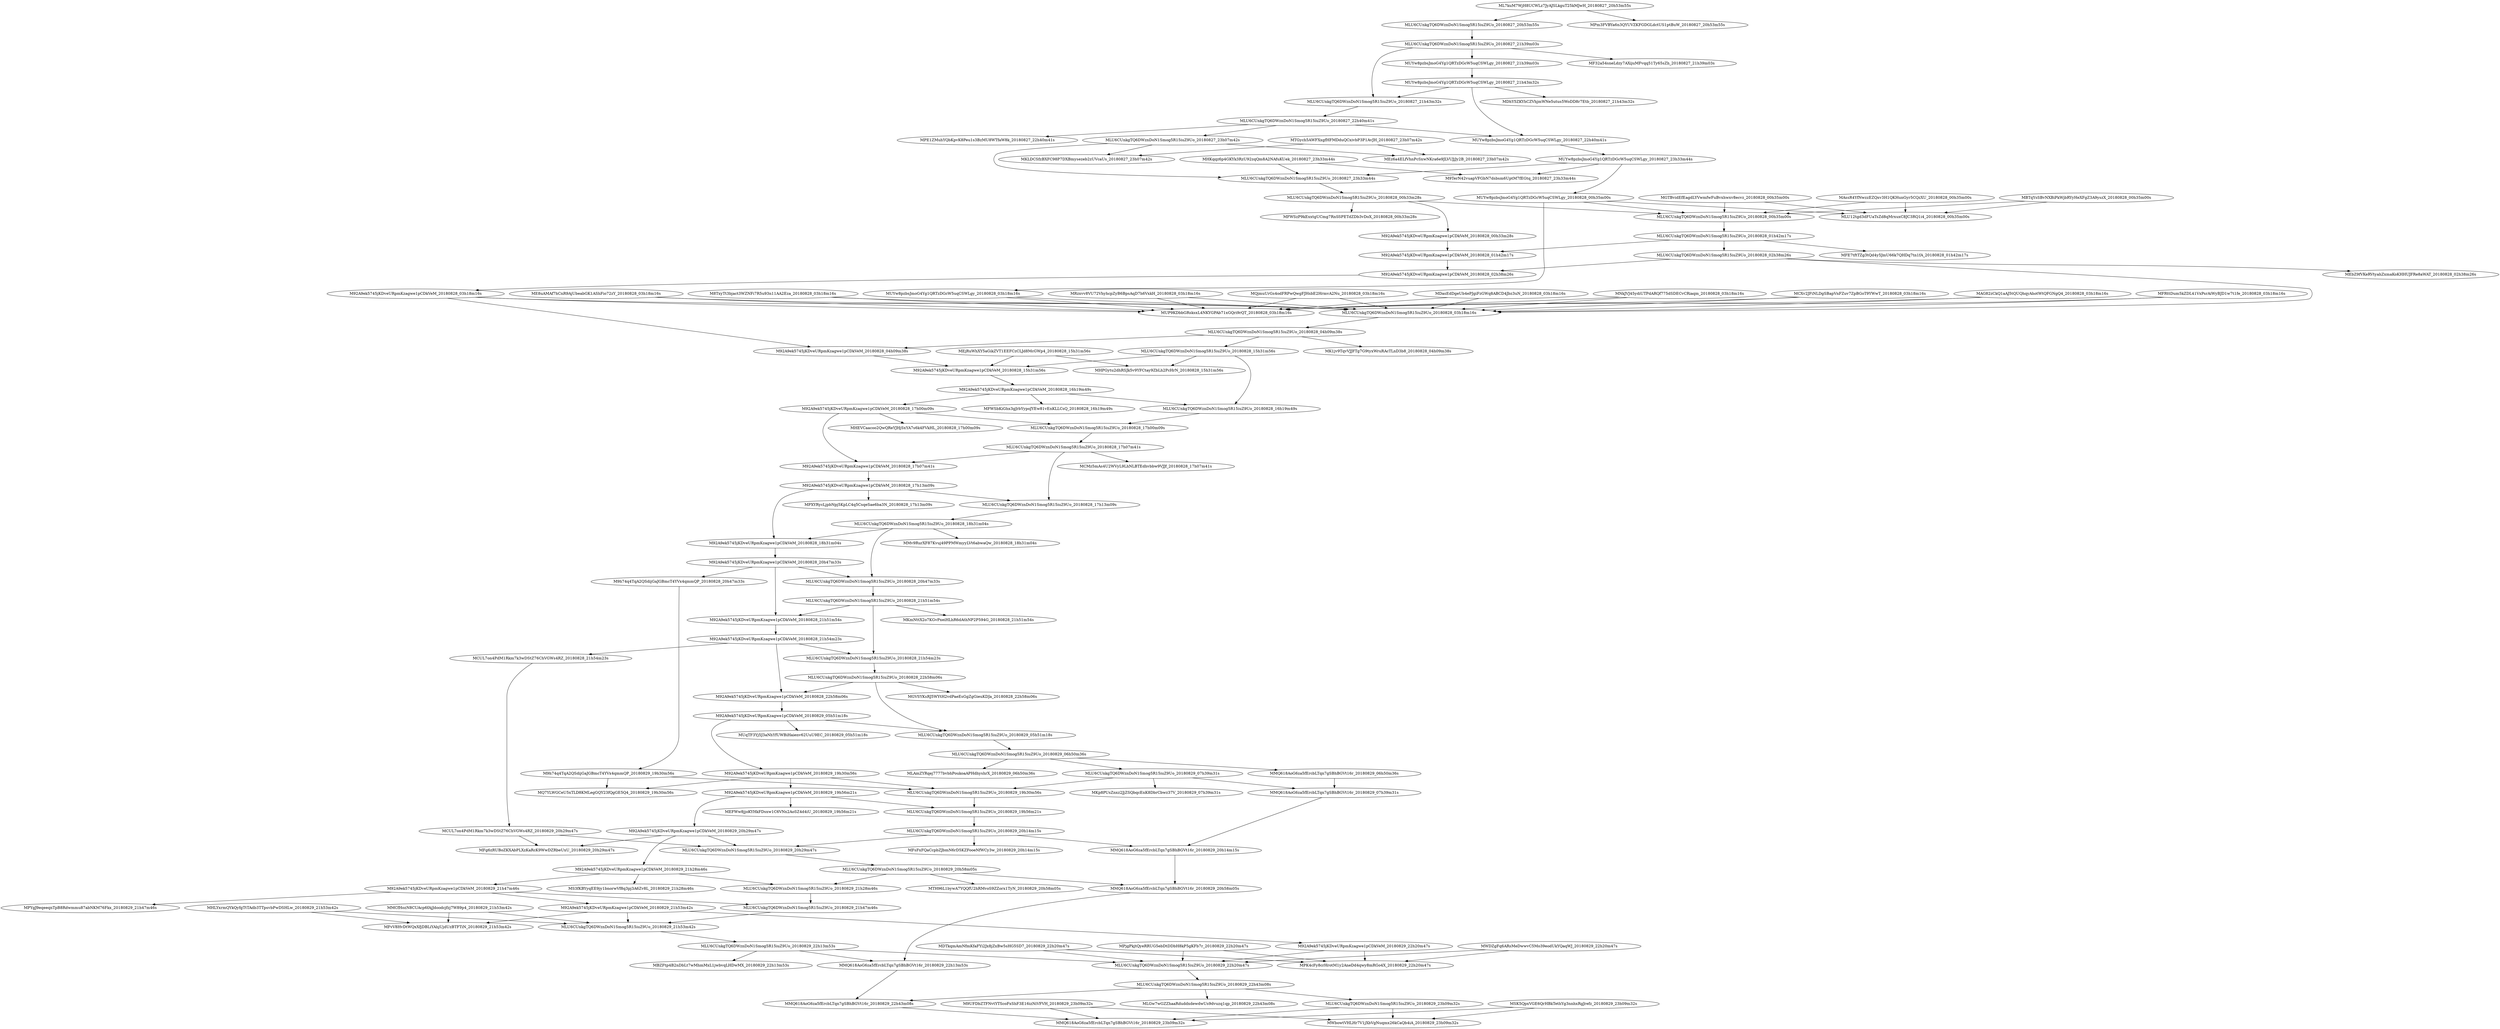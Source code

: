 digraph{rankdir=TB;MLU6CUnkgTQ6DWznDoN1Smog5R15iuZ9Uo_20180829_22h43m08s -> MMQ618AoG6za5fErcbLTqn7gSBhBGVt16r_20180829_22h43m08s;
M9h74q4TqA2QSdijGaJGBmcT4YVx4qmmQP_20180829_19h30m56s -> MLU6CUnkgTQ6DWznDoN1Smog5R15iuZ9Uo_20180829_19h30m56s;
MUYw8pzbsJmoG4Yg1QRTzDGcW5uqCSWLgy_20180828_03h18m16s -> MLU6CUnkgTQ6DWznDoN1Smog5R15iuZ9Uo_20180828_03h18m16s;
M92A9ek5745jKDveURpmKzagwe1pCDkVeM_20180829_19h30m56s -> MQ7YLWGCeU5xTLD8KMLegGQY23fQgGE5Q4_20180829_19h30m56s;
M92A9ek5745jKDveURpmKzagwe1pCDkVeM_20180828_20h47m33s -> MLU6CUnkgTQ6DWznDoN1Smog5R15iuZ9Uo_20180828_20h47m33s;
MRzxvv8VU72VhyhcpZyB6BpsAqD7h6VxkH_20180828_03h18m16s -> MLU6CUnkgTQ6DWznDoN1Smog5R15iuZ9Uo_20180828_03h18m16s;
MLU6CUnkgTQ6DWznDoN1Smog5R15iuZ9Uo_20180829_21h53m42s -> MLU6CUnkgTQ6DWznDoN1Smog5R15iuZ9Uo_20180829_22h13m53s;
MBTqYsSBvNXBiPkWjbRYyHeXFgZ3A9yszX_20180828_00h35m00s -> MLU6CUnkgTQ6DWznDoN1Smog5R15iuZ9Uo_20180828_00h35m00s;
MMQ618AoG6za5fErcbLTqn7gSBhBGVt16r_20180829_06h50m36s -> MMQ618AoG6za5fErcbLTqn7gSBhBGVt16r_20180829_07h39m31s;
MLU6CUnkgTQ6DWznDoN1Smog5R15iuZ9Uo_20180827_22h40m41s -> MPE1ZMuhYQbKpvK8Peu1s3BzMU8WTfaW8k_20180827_22h40m41s;
MUYw8pzbsJmoG4Yg1QRTzDGcW5uqCSWLgy_20180828_03h18m16s -> MUP9KDbbGRsksxL4NKYGPAb71xGQri9rQT_20180828_03h18m16s;
M92A9ek5745jKDveURpmKzagwe1pCDkVeM_20180828_17h13m09s -> MPXYRycLjpbNpj5KpLC4q5CsqeSae6ba3N_20180828_17h13m09s;
MLU6CUnkgTQ6DWznDoN1Smog5R15iuZ9Uo_20180827_23h07m42s -> MEz6a4ELfVhnPcSxwNKra6e9JLVUJjJy2B_20180827_23h07m42s;
MLU6CUnkgTQ6DWznDoN1Smog5R15iuZ9Uo_20180828_00h35m00s -> MLU6CUnkgTQ6DWznDoN1Smog5R15iuZ9Uo_20180828_01h42m17s;
MLU6CUnkgTQ6DWznDoN1Smog5R15iuZ9Uo_20180828_00h33m28s -> M92A9ek5745jKDveURpmKzagwe1pCDkVeM_20180828_00h33m28s;
MGTBvidEfEagdLYVwmfwFuBvxhwxv8ecvz_20180828_00h35m00s -> MLU12tgd3dFUaTsZd8qMrxuxC8JC3RQ1i4_20180828_00h35m00s;
MEjRuWhXY5aGikZVT1EEFCzCLJd8McGWp4_20180828_15h31m56s -> MHPGytu2dhRSJk5v9YFCtay9ZbLh2PcHrN_20180828_15h31m56s;
MDTkqmAmNfmKfaFYi2Jx8jZxBw5sHG5SD7_20180829_22h20m47s -> MPK4cFy8crHrotM1y2AneDd4qwy8mRGo4X_20180829_22h20m47s;
M92A9ek5745jKDveURpmKzagwe1pCDkVeM_20180829_20h29m47s -> MLU6CUnkgTQ6DWznDoN1Smog5R15iuZ9Uo_20180829_20h29m47s;
M92A9ek5745jKDveURpmKzagwe1pCDkVeM_20180828_21h54m23s -> M92A9ek5745jKDveURpmKzagwe1pCDkVeM_20180828_22h58m06s;
MMQ618AoG6za5fErcbLTqn7gSBhBGVt16r_20180829_07h39m31s -> MMQ618AoG6za5fErcbLTqn7gSBhBGVt16r_20180829_20h14m15s;
M92A9ek5745jKDveURpmKzagwe1pCDkVeM_20180829_19h30m56s -> M92A9ek5745jKDveURpmKzagwe1pCDkVeM_20180829_19h56m21s;
M92A9ek5745jKDveURpmKzagwe1pCDkVeM_20180828_16h19m49s -> MLU6CUnkgTQ6DWznDoN1Smog5R15iuZ9Uo_20180828_16h19m49s;
M92A9ek5745jKDveURpmKzagwe1pCDkVeM_20180829_05h51m18s -> M92A9ek5745jKDveURpmKzagwe1pCDkVeM_20180829_19h30m56s;
M9UFDbZTFNvtYTScoFxShF3E16izNiVFVH_20180829_23h09m32s -> MMQ618AoG6za5fErcbLTqn7gSBhBGVt16r_20180829_23h09m32s;
MLU6CUnkgTQ6DWznDoN1Smog5R15iuZ9Uo_20180828_03h18m16s -> MLU6CUnkgTQ6DWznDoN1Smog5R15iuZ9Uo_20180828_04h09m38s;
M9UFDbZTFNvtYTScoFxShF3E16izNiVFVH_20180829_23h09m32s -> MWbowtVHLHr7V1jXbVgNuqmx26kCaQb4iA_20180829_23h09m32s;
MQjmuUrGs4odFRPwQwgFJHsbE2HrmvA2Nu_20180828_03h18m16s -> MUP9KDbbGRsksxL4NKYGPAb71xGQri9rQT_20180828_03h18m16s;
MDasEdDgeUb4ePJgiFzGWq8ABCD4Jbz3uN_20180828_03h18m16s -> MLU6CUnkgTQ6DWznDoN1Smog5R15iuZ9Uo_20180828_03h18m16s;
MMQ618AoG6za5fErcbLTqn7gSBhBGVt16r_20180829_20h58m05s -> MMQ618AoG6za5fErcbLTqn7gSBhBGVt16r_20180829_22h13m53s;
MQjmuUrGs4odFRPwQwgFJHsbE2HrmvA2Nu_20180828_03h18m16s -> MLU6CUnkgTQ6DWznDoN1Smog5R15iuZ9Uo_20180828_03h18m16s;
MLU6CUnkgTQ6DWznDoN1Smog5R15iuZ9Uo_20180828_20h47m33s -> MLU6CUnkgTQ6DWznDoN1Smog5R15iuZ9Uo_20180828_21h51m54s;
MLU6CUnkgTQ6DWznDoN1Smog5R15iuZ9Uo_20180828_18h31m04s -> MMv9RurXF87Kvuj49PPMWmyyLVt6abwaQw_20180828_18h31m04s;
MLU6CUnkgTQ6DWznDoN1Smog5R15iuZ9Uo_20180829_22h43m08s -> MLGw7wGZZhaaRduddxdewdwUs9dvuzq1qp_20180829_22h43m08s;
MLU6CUnkgTQ6DWznDoN1Smog5R15iuZ9Uo_20180827_21h39m03s -> MUYw8pzbsJmoG4Yg1QRTzDGcW5uqCSWLgy_20180827_21h39m03s;
MLU6CUnkgTQ6DWznDoN1Smog5R15iuZ9Uo_20180829_23h09m32s -> MWbowtVHLHr7V1jXbVgNuqmx26kCaQb4iA_20180829_23h09m32s;
ML7kuM7WjH8UCWLz7JyAJSLkguT25kMJwH_20180827_20h53m55s -> MLU6CUnkgTQ6DWznDoN1Smog5R15iuZ9Uo_20180827_20h53m55s;
M92A9ek5745jKDveURpmKzagwe1pCDkVeM_20180829_21h28m46s -> MLU6CUnkgTQ6DWznDoN1Smog5R15iuZ9Uo_20180829_21h28m46s;
MPjgPkjtQyeRRUG5ebDtDDbH8kP5gKFb7r_20180829_22h20m47s -> MLU6CUnkgTQ6DWznDoN1Smog5R15iuZ9Uo_20180829_22h20m47s;
M92A9ek5745jKDveURpmKzagwe1pCDkVeM_20180828_17h00m09s -> MLU6CUnkgTQ6DWznDoN1Smog5R15iuZ9Uo_20180828_17h00m09s;
MLU6CUnkgTQ6DWznDoN1Smog5R15iuZ9Uo_20180828_22h58m06s -> MGVSYKsRJ5WYtH2vdPaeEsGgZgGieuKDJa_20180828_22h58m06s;
MAssR4YfNwzzEZQxv3H1QKHunGyr5CQzXU_20180828_00h35m00s -> MLU12tgd3dFUaTsZd8qMrxuxC8JC3RQ1i4_20180828_00h35m00s;
MNkJVJ45ydiUTPdARQf775dSDECvCRiaqm_20180828_03h18m16s -> MLU6CUnkgTQ6DWznDoN1Smog5R15iuZ9Uo_20180828_03h18m16s;
MLU6CUnkgTQ6DWznDoN1Smog5R15iuZ9Uo_20180828_17h07m41s -> M92A9ek5745jKDveURpmKzagwe1pCDkVeM_20180828_17h07m41s;
MUYw8pzbsJmoG4Yg1QRTzDGcW5uqCSWLgy_20180827_21h43m32s -> MLU6CUnkgTQ6DWznDoN1Smog5R15iuZ9Uo_20180827_21h43m32s;
M92A9ek5745jKDveURpmKzagwe1pCDkVeM_20180828_16h19m49s -> M92A9ek5745jKDveURpmKzagwe1pCDkVeM_20180828_17h00m09s;
MLU6CUnkgTQ6DWznDoN1Smog5R15iuZ9Uo_20180828_01h42m17s -> MLU6CUnkgTQ6DWznDoN1Smog5R15iuZ9Uo_20180828_02h38m26s;
MLU6CUnkgTQ6DWznDoN1Smog5R15iuZ9Uo_20180827_21h43m32s -> MLU6CUnkgTQ6DWznDoN1Smog5R15iuZ9Uo_20180827_22h40m41s;
MUYw8pzbsJmoG4Yg1QRTzDGcW5uqCSWLgy_20180828_00h35m00s -> MLU12tgd3dFUaTsZd8qMrxuxC8JC3RQ1i4_20180828_00h35m00s;
MLU6CUnkgTQ6DWznDoN1Smog5R15iuZ9Uo_20180828_02h38m26s -> MLU6CUnkgTQ6DWznDoN1Smog5R15iuZ9Uo_20180828_03h18m16s;
MLU6CUnkgTQ6DWznDoN1Smog5R15iuZ9Uo_20180828_22h58m06s -> MLU6CUnkgTQ6DWznDoN1Smog5R15iuZ9Uo_20180829_05h51m18s;
MLU6CUnkgTQ6DWznDoN1Smog5R15iuZ9Uo_20180828_15h31m56s -> MHPGytu2dhRSJk5v9YFCtay9ZbLh2PcHrN_20180828_15h31m56s;
M92A9ek5745jKDveURpmKzagwe1pCDkVeM_20180829_20h29m47s -> MFg6zRUBoZKXAbPLXzKaRcK9WwDZRbeUxU_20180829_20h29m47s;
MLU6CUnkgTQ6DWznDoN1Smog5R15iuZ9Uo_20180829_22h43m08s -> MLU6CUnkgTQ6DWznDoN1Smog5R15iuZ9Uo_20180829_23h09m32s;
MLU6CUnkgTQ6DWznDoN1Smog5R15iuZ9Uo_20180829_23h09m32s -> MMQ618AoG6za5fErcbLTqn7gSBhBGVt16r_20180829_23h09m32s;
MLU6CUnkgTQ6DWznDoN1Smog5R15iuZ9Uo_20180829_20h58m05s -> MTH96L1bywA7YQQfU2hRMvoS9ZZorx1TyN_20180829_20h58m05s;
MLU6CUnkgTQ6DWznDoN1Smog5R15iuZ9Uo_20180828_04h09m38s -> MK1jv9TqvVJJFTg7G9tyxWruRAcTLnD3b8_20180828_04h09m38s;
MLU6CUnkgTQ6DWznDoN1Smog5R15iuZ9Uo_20180828_15h31m56s -> MLU6CUnkgTQ6DWznDoN1Smog5R15iuZ9Uo_20180828_16h19m49s;
M92A9ek5745jKDveURpmKzagwe1pCDkVeM_20180829_21h28m46s -> M92A9ek5745jKDveURpmKzagwe1pCDkVeM_20180829_21h47m46s;
MLU6CUnkgTQ6DWznDoN1Smog5R15iuZ9Uo_20180829_07h39m31s -> MKp8PUsZnxz2JjZSQbqcEnK8DbrCbwz37V_20180829_07h39m31s;
M92A9ek5745jKDveURpmKzagwe1pCDkVeM_20180829_19h56m21s -> MLU6CUnkgTQ6DWznDoN1Smog5R15iuZ9Uo_20180829_19h56m21s;
M92A9ek5745jKDveURpmKzagwe1pCDkVeM_20180829_19h56m21s -> M92A9ek5745jKDveURpmKzagwe1pCDkVeM_20180829_20h29m47s;
MTGych5AWFXxgfHFMDduQCxivbP3P1AvJH_20180827_23h07m42s -> MEz6a4ELfVhnPcSxwNKra6e9JLVUJjJy2B_20180827_23h07m42s;
MLU6CUnkgTQ6DWznDoN1Smog5R15iuZ9Uo_20180829_05h51m18s -> MLU6CUnkgTQ6DWznDoN1Smog5R15iuZ9Uo_20180829_06h50m36s;
MLU6CUnkgTQ6DWznDoN1Smog5R15iuZ9Uo_20180827_21h39m03s -> MF32a54sneLdzy7AXijuMFvqq51Ty65sZh_20180827_21h39m03s;
MUYw8pzbsJmoG4Yg1QRTzDGcW5uqCSWLgy_20180827_23h33m44s -> M9TerN42vuapVFGbN7dsbsm6UptM7fEGtq_20180827_23h33m44s;
MMCfHozN8CUAcp6fAjJdoodcjfzj7W89p4_20180829_21h53m42s -> MLU6CUnkgTQ6DWznDoN1Smog5R15iuZ9Uo_20180829_21h53m42s;
MLU6CUnkgTQ6DWznDoN1Smog5R15iuZ9Uo_20180828_02h38m26s -> MEbZ9fVKeRVtyahZxmaKoKHHUJFRe8aWAT_20180828_02h38m26s;
MRzxvv8VU72VhyhcpZyB6BpsAqD7h6VxkH_20180828_03h18m16s -> MUP9KDbbGRsksxL4NKYGPAb71xGQri9rQT_20180828_03h18m16s;
MSK5QpxVGE6QrHBkTethYg3nnhxRgJrefz_20180829_23h09m32s -> MMQ618AoG6za5fErcbLTqn7gSBhBGVt16r_20180829_23h09m32s;
MMQ618AoG6za5fErcbLTqn7gSBhBGVt16r_20180829_20h14m15s -> MMQ618AoG6za5fErcbLTqn7gSBhBGVt16r_20180829_20h58m05s;
M92A9ek5745jKDveURpmKzagwe1pCDkVeM_20180828_22h58m06s -> M92A9ek5745jKDveURpmKzagwe1pCDkVeM_20180829_05h51m18s;
MMCfHozN8CUAcp6fAjJdoodcjfzj7W89p4_20180829_21h53m42s -> MFvV8HvDtWQxXfjDBLiYAhjUjdUzBTFTiN_20180829_21h53m42s;
MHKqqz6p4GKYk3RzU92zqQm8A2NAfuKUek_20180827_23h33m44s -> MLU6CUnkgTQ6DWznDoN1Smog5R15iuZ9Uo_20180827_23h33m44s;
MLU6CUnkgTQ6DWznDoN1Smog5R15iuZ9Uo_20180829_06h50m36s -> MLU6CUnkgTQ6DWznDoN1Smog5R15iuZ9Uo_20180829_07h39m31s;
M92A9ek5745jKDveURpmKzagwe1pCDkVeM_20180829_05h51m18s -> MLU6CUnkgTQ6DWznDoN1Smog5R15iuZ9Uo_20180829_05h51m18s;
MUYw8pzbsJmoG4Yg1QRTzDGcW5uqCSWLgy_20180828_00h35m00s -> MUYw8pzbsJmoG4Yg1QRTzDGcW5uqCSWLgy_20180828_03h18m16s;
MUYw8pzbsJmoG4Yg1QRTzDGcW5uqCSWLgy_20180827_21h43m32s -> MUYw8pzbsJmoG4Yg1QRTzDGcW5uqCSWLgy_20180827_22h40m41s;
M92A9ek5745jKDveURpmKzagwe1pCDkVeM_20180828_17h00m09s -> MHEVCaacoo2QwQReYJHjSxYA7s6k4FVkHL_20180828_17h00m09s;
MLU6CUnkgTQ6DWznDoN1Smog5R15iuZ9Uo_20180827_23h07m42s -> MKLDCSfzBXFC98P7DXBmysezeb2zUVcaUs_20180827_23h07m42s;
MCXv2JFiNLDgSBapVnFZuv7ZpBGoT9YWwT_20180828_03h18m16s -> MLU6CUnkgTQ6DWznDoN1Smog5R15iuZ9Uo_20180828_03h18m16s;
MMQ618AoG6za5fErcbLTqn7gSBhBGVt16r_20180829_22h13m53s -> MMQ618AoG6za5fErcbLTqn7gSBhBGVt16r_20180829_22h43m08s;
MHLYxrmQYkQyfgTtTAdb3TTpsvbPwDSHLw_20180829_21h53m42s -> MFvV8HvDtWQxXfjDBLiYAhjUjdUzBTFTiN_20180829_21h53m42s;
M92A9ek5745jKDveURpmKzagwe1pCDkVeM_20180828_16h19m49s -> MFWSbKiGhx3gJrbYypoJYEw81vEnKLLCsQ_20180828_16h19m49s;
M92A9ek5745jKDveURpmKzagwe1pCDkVeM_20180829_19h56m21s -> MEFWw8jjoKYHkFDsxw1C6VNx2AoSZ4d4iU_20180829_19h56m21s;
MDasEdDgeUb4ePJgiFzGWq8ABCD4Jbz3uN_20180828_03h18m16s -> MUP9KDbbGRsksxL4NKYGPAb71xGQri9rQT_20180828_03h18m16s;
MLU6CUnkgTQ6DWznDoN1Smog5R15iuZ9Uo_20180828_04h09m38s -> MLU6CUnkgTQ6DWznDoN1Smog5R15iuZ9Uo_20180828_15h31m56s;
MCUL7on4PdM1Rkm7k3wDStZ76ChVGWs4RZ_20180829_20h29m47s -> MLU6CUnkgTQ6DWznDoN1Smog5R15iuZ9Uo_20180829_20h29m47s;
M92A9ek5745jKDveURpmKzagwe1pCDkVeM_20180828_15h31m56s -> M92A9ek5745jKDveURpmKzagwe1pCDkVeM_20180828_16h19m49s;
MLU6CUnkgTQ6DWznDoN1Smog5R15iuZ9Uo_20180828_21h54m23s -> MLU6CUnkgTQ6DWznDoN1Smog5R15iuZ9Uo_20180828_22h58m06s;
M92A9ek5745jKDveURpmKzagwe1pCDkVeM_20180828_03h18m16s -> MLU6CUnkgTQ6DWznDoN1Smog5R15iuZ9Uo_20180828_03h18m16s;
MLU6CUnkgTQ6DWznDoN1Smog5R15iuZ9Uo_20180829_21h28m46s -> MLU6CUnkgTQ6DWznDoN1Smog5R15iuZ9Uo_20180829_21h47m46s;
M92A9ek5745jKDveURpmKzagwe1pCDkVeM_20180828_02h38m26s -> M92A9ek5745jKDveURpmKzagwe1pCDkVeM_20180828_03h18m16s;
M92A9ek5745jKDveURpmKzagwe1pCDkVeM_20180829_21h28m46s -> MS3fKBYyqEE9jy1bnorwVf8q3pj3A6Zv8L_20180829_21h28m46s;
MLU6CUnkgTQ6DWznDoN1Smog5R15iuZ9Uo_20180829_19h56m21s -> MLU6CUnkgTQ6DWznDoN1Smog5R15iuZ9Uo_20180829_20h14m15s;
MLU6CUnkgTQ6DWznDoN1Smog5R15iuZ9Uo_20180828_02h38m26s -> M92A9ek5745jKDveURpmKzagwe1pCDkVeM_20180828_02h38m26s;
M92A9ek5745jKDveURpmKzagwe1pCDkVeM_20180829_21h53m42s -> MLU6CUnkgTQ6DWznDoN1Smog5R15iuZ9Uo_20180829_21h53m42s;
MUYw8pzbsJmoG4Yg1QRTzDGcW5uqCSWLgy_20180827_21h43m32s -> MDhY5ZKYhCZVhjmWNe5utus5WoDD8r7Etb_20180827_21h43m32s;
MUYw8pzbsJmoG4Yg1QRTzDGcW5uqCSWLgy_20180827_21h39m03s -> MUYw8pzbsJmoG4Yg1QRTzDGcW5uqCSWLgy_20180827_21h43m32s;
MAG82zCkQ1aAJ5tQUQhqyAhotWtQFGNgQ4_20180828_03h18m16s -> MUP9KDbbGRsksxL4NKYGPAb71xGQri9rQT_20180828_03h18m16s;
MLU6CUnkgTQ6DWznDoN1Smog5R15iuZ9Uo_20180827_22h40m41s -> MUYw8pzbsJmoG4Yg1QRTzDGcW5uqCSWLgy_20180827_22h40m41s;
MWDZgFq6ARsMeDwwvC5Mo39eodUkYQaqWJ_20180829_22h20m47s -> MLU6CUnkgTQ6DWznDoN1Smog5R15iuZ9Uo_20180829_22h20m47s;
MPjgPkjtQyeRRUG5ebDtDDbH8kP5gKFb7r_20180829_22h20m47s -> MPK4cFy8crHrotM1y2AneDd4qwy8mRGo4X_20180829_22h20m47s;
MLU6CUnkgTQ6DWznDoN1Smog5R15iuZ9Uo_20180829_22h13m53s -> MBZFtp4B2nDbLt7wMhmMxL1jwbvqLHDwMX_20180829_22h13m53s;
M92A9ek5745jKDveURpmKzagwe1pCDkVeM_20180828_17h00m09s -> M92A9ek5745jKDveURpmKzagwe1pCDkVeM_20180828_17h07m41s;
MLU6CUnkgTQ6DWznDoN1Smog5R15iuZ9Uo_20180828_18h31m04s -> M92A9ek5745jKDveURpmKzagwe1pCDkVeM_20180828_18h31m04s;
M92A9ek5745jKDveURpmKzagwe1pCDkVeM_20180828_17h07m41s -> M92A9ek5745jKDveURpmKzagwe1pCDkVeM_20180828_17h13m09s;
M92A9ek5745jKDveURpmKzagwe1pCDkVeM_20180828_21h54m23s -> MCUL7on4PdM1Rkm7k3wDStZ76ChVGWs4RZ_20180828_21h54m23s;
MLU6CUnkgTQ6DWznDoN1Smog5R15iuZ9Uo_20180829_20h14m15s -> MMQ618AoG6za5fErcbLTqn7gSBhBGVt16r_20180829_20h14m15s;
MGTBvidEfEagdLYVwmfwFuBvxhwxv8ecvz_20180828_00h35m00s -> MLU6CUnkgTQ6DWznDoN1Smog5R15iuZ9Uo_20180828_00h35m00s;
MLU6CUnkgTQ6DWznDoN1Smog5R15iuZ9Uo_20180829_06h50m36s -> MLAmZYRqej7777bvbhPoukoaAPHdhyshrX_20180829_06h50m36s;
M92A9ek5745jKDveURpmKzagwe1pCDkVeM_20180828_00h33m28s -> M92A9ek5745jKDveURpmKzagwe1pCDkVeM_20180828_01h42m17s;
MLU6CUnkgTQ6DWznDoN1Smog5R15iuZ9Uo_20180829_19h30m56s -> MLU6CUnkgTQ6DWznDoN1Smog5R15iuZ9Uo_20180829_19h56m21s;
MLU6CUnkgTQ6DWznDoN1Smog5R15iuZ9Uo_20180827_22h40m41s -> MLU6CUnkgTQ6DWznDoN1Smog5R15iuZ9Uo_20180827_23h07m42s;
MBTqYsSBvNXBiPkWjbRYyHeXFgZ3A9yszX_20180828_00h35m00s -> MLU12tgd3dFUaTsZd8qMrxuxC8JC3RQ1i4_20180828_00h35m00s;
MHKqqz6p4GKYk3RzU92zqQm8A2NAfuKUek_20180827_23h33m44s -> M9TerN42vuapVFGbN7dsbsm6UptM7fEGtq_20180827_23h33m44s;
MLU6CUnkgTQ6DWznDoN1Smog5R15iuZ9Uo_20180828_17h13m09s -> MLU6CUnkgTQ6DWznDoN1Smog5R15iuZ9Uo_20180828_18h31m04s;
M92A9ek5745jKDveURpmKzagwe1pCDkVeM_20180828_21h54m23s -> MLU6CUnkgTQ6DWznDoN1Smog5R15iuZ9Uo_20180828_21h54m23s;
MTGych5AWFXxgfHFMDduQCxivbP3P1AvJH_20180827_23h07m42s -> MKLDCSfzBXFC98P7DXBmysezeb2zUVcaUs_20180827_23h07m42s;
MLU6CUnkgTQ6DWznDoN1Smog5R15iuZ9Uo_20180828_00h33m28s -> MLU6CUnkgTQ6DWznDoN1Smog5R15iuZ9Uo_20180828_00h35m00s;
MWDZgFq6ARsMeDwwvC5Mo39eodUkYQaqWJ_20180829_22h20m47s -> MPK4cFy8crHrotM1y2AneDd4qwy8mRGo4X_20180829_22h20m47s;
MCUL7on4PdM1Rkm7k3wDStZ76ChVGWs4RZ_20180828_21h54m23s -> MCUL7on4PdM1Rkm7k3wDStZ76ChVGWs4RZ_20180829_20h29m47s;
MDTkqmAmNfmKfaFYi2Jx8jZxBw5sHG5SD7_20180829_22h20m47s -> MLU6CUnkgTQ6DWznDoN1Smog5R15iuZ9Uo_20180829_22h20m47s;
MUYw8pzbsJmoG4Yg1QRTzDGcW5uqCSWLgy_20180828_00h35m00s -> MLU6CUnkgTQ6DWznDoN1Smog5R15iuZ9Uo_20180828_00h35m00s;
MLU6CUnkgTQ6DWznDoN1Smog5R15iuZ9Uo_20180828_04h09m38s -> M92A9ek5745jKDveURpmKzagwe1pCDkVeM_20180828_04h09m38s;
MLU6CUnkgTQ6DWznDoN1Smog5R15iuZ9Uo_20180827_21h39m03s -> MLU6CUnkgTQ6DWznDoN1Smog5R15iuZ9Uo_20180827_21h43m32s;
MFRttDum5kZDL41VxPsrAiWyBJD1w7t1fe_20180828_03h18m16s -> MLU6CUnkgTQ6DWznDoN1Smog5R15iuZ9Uo_20180828_03h18m16s;
MFRttDum5kZDL41VxPsrAiWyBJD1w7t1fe_20180828_03h18m16s -> MUP9KDbbGRsksxL4NKYGPAb71xGQri9rQT_20180828_03h18m16s;
MNkJVJ45ydiUTPdARQf775dSDECvCRiaqm_20180828_03h18m16s -> MUP9KDbbGRsksxL4NKYGPAb71xGQri9rQT_20180828_03h18m16s;
MLU6CUnkgTQ6DWznDoN1Smog5R15iuZ9Uo_20180828_01h42m17s -> MFE7tftTZg3tQd4y5JmU66k7QHDq7tn1fA_20180828_01h42m17s;
MLU6CUnkgTQ6DWznDoN1Smog5R15iuZ9Uo_20180828_01h42m17s -> M92A9ek5745jKDveURpmKzagwe1pCDkVeM_20180828_01h42m17s;
MLU6CUnkgTQ6DWznDoN1Smog5R15iuZ9Uo_20180828_17h00m09s -> MLU6CUnkgTQ6DWznDoN1Smog5R15iuZ9Uo_20180828_17h07m41s;
M92A9ek5745jKDveURpmKzagwe1pCDkVeM_20180828_03h18m16s -> M92A9ek5745jKDveURpmKzagwe1pCDkVeM_20180828_04h09m38s;
MCUL7on4PdM1Rkm7k3wDStZ76ChVGWs4RZ_20180829_20h29m47s -> MFg6zRUBoZKXAbPLXzKaRcK9WwDZRbeUxU_20180829_20h29m47s;
MAG82zCkQ1aAJ5tQUQhqyAhotWtQFGNgQ4_20180828_03h18m16s -> MLU6CUnkgTQ6DWznDoN1Smog5R15iuZ9Uo_20180828_03h18m16s;
MEjRuWhXY5aGikZVT1EEFCzCLJd8McGWp4_20180828_15h31m56s -> M92A9ek5745jKDveURpmKzagwe1pCDkVeM_20180828_15h31m56s;
MAssR4YfNwzzEZQxv3H1QKHunGyr5CQzXU_20180828_00h35m00s -> MLU6CUnkgTQ6DWznDoN1Smog5R15iuZ9Uo_20180828_00h35m00s;
MLU6CUnkgTQ6DWznDoN1Smog5R15iuZ9Uo_20180829_21h47m46s -> MLU6CUnkgTQ6DWznDoN1Smog5R15iuZ9Uo_20180829_21h53m42s;
MLU6CUnkgTQ6DWznDoN1Smog5R15iuZ9Uo_20180828_15h31m56s -> M92A9ek5745jKDveURpmKzagwe1pCDkVeM_20180828_15h31m56s;
ME8uAMAf7hCnR9AjUbeabGK1AShFio72zY_20180828_03h18m16s -> MLU6CUnkgTQ6DWznDoN1Smog5R15iuZ9Uo_20180828_03h18m16s;
MCXv2JFiNLDgSBapVnFZuv7ZpBGoT9YWwT_20180828_03h18m16s -> MUP9KDbbGRsksxL4NKYGPAb71xGQri9rQT_20180828_03h18m16s;
MLU6CUnkgTQ6DWznDoN1Smog5R15iuZ9Uo_20180828_00h33m28s -> MFWSzP9kExxtgUCmg7RnSSPETdZDb3vDoX_20180828_00h33m28s;
MLU6CUnkgTQ6DWznDoN1Smog5R15iuZ9Uo_20180829_20h29m47s -> MLU6CUnkgTQ6DWznDoN1Smog5R15iuZ9Uo_20180829_20h58m05s;
MLU6CUnkgTQ6DWznDoN1Smog5R15iuZ9Uo_20180828_17h07m41s -> MCMz5mAs4U2WVyL9LhNLBTEdhvbbw9VJJf_20180828_17h07m41s;
MLU6CUnkgTQ6DWznDoN1Smog5R15iuZ9Uo_20180829_20h14m15s -> MFsFxFQaCcpbZJbmN6rD5KZFooeNfWCy3w_20180829_20h14m15s;
M92A9ek5745jKDveURpmKzagwe1pCDkVeM_20180829_21h53m42s -> MFvV8HvDtWQxXfjDBLiYAhjUjdUzBTFTiN_20180829_21h53m42s;
M92A9ek5745jKDveURpmKzagwe1pCDkVeM_20180829_19h30m56s -> MLU6CUnkgTQ6DWznDoN1Smog5R15iuZ9Uo_20180829_19h30m56s;
M92A9ek5745jKDveURpmKzagwe1pCDkVeM_20180828_20h47m33s -> M92A9ek5745jKDveURpmKzagwe1pCDkVeM_20180828_21h51m54s;
MSK5QpxVGE6QrHBkTethYg3nnhxRgJrefz_20180829_23h09m32s -> MWbowtVHLHr7V1jXbVgNuqmx26kCaQb4iA_20180829_23h09m32s;
MLU6CUnkgTQ6DWznDoN1Smog5R15iuZ9Uo_20180829_22h13m53s -> MLU6CUnkgTQ6DWznDoN1Smog5R15iuZ9Uo_20180829_22h20m47s;
M92A9ek5745jKDveURpmKzagwe1pCDkVeM_20180828_01h42m17s -> M92A9ek5745jKDveURpmKzagwe1pCDkVeM_20180828_02h38m26s;
MUYw8pzbsJmoG4Yg1QRTzDGcW5uqCSWLgy_20180827_23h33m44s -> MLU6CUnkgTQ6DWznDoN1Smog5R15iuZ9Uo_20180827_23h33m44s;
M92A9ek5745jKDveURpmKzagwe1pCDkVeM_20180828_17h13m09s -> M92A9ek5745jKDveURpmKzagwe1pCDkVeM_20180828_18h31m04s;
M92A9ek5745jKDveURpmKzagwe1pCDkVeM_20180829_22h20m47s -> MPK4cFy8crHrotM1y2AneDd4qwy8mRGo4X_20180829_22h20m47s;
MLU6CUnkgTQ6DWznDoN1Smog5R15iuZ9Uo_20180828_16h19m49s -> MLU6CUnkgTQ6DWznDoN1Smog5R15iuZ9Uo_20180828_17h00m09s;
MLU6CUnkgTQ6DWznDoN1Smog5R15iuZ9Uo_20180828_22h58m06s -> M92A9ek5745jKDveURpmKzagwe1pCDkVeM_20180828_22h58m06s;
M92A9ek5745jKDveURpmKzagwe1pCDkVeM_20180829_22h20m47s -> MLU6CUnkgTQ6DWznDoN1Smog5R15iuZ9Uo_20180829_22h20m47s;
M92A9ek5745jKDveURpmKzagwe1pCDkVeM_20180828_04h09m38s -> M92A9ek5745jKDveURpmKzagwe1pCDkVeM_20180828_15h31m56s;
M92A9ek5745jKDveURpmKzagwe1pCDkVeM_20180829_20h29m47s -> M92A9ek5745jKDveURpmKzagwe1pCDkVeM_20180829_21h28m46s;
MLU6CUnkgTQ6DWznDoN1Smog5R15iuZ9Uo_20180828_18h31m04s -> MLU6CUnkgTQ6DWznDoN1Smog5R15iuZ9Uo_20180828_20h47m33s;
M92A9ek5745jKDveURpmKzagwe1pCDkVeM_20180829_21h53m42s -> M92A9ek5745jKDveURpmKzagwe1pCDkVeM_20180829_22h20m47s;
MLU6CUnkgTQ6DWznDoN1Smog5R15iuZ9Uo_20180828_17h07m41s -> MLU6CUnkgTQ6DWznDoN1Smog5R15iuZ9Uo_20180828_17h13m09s;
M9h74q4TqA2QSdijGaJGBmcT4YVx4qmmQP_20180829_19h30m56s -> MQ7YLWGCeU5xTLD8KMLegGQY23fQgGE5Q4_20180829_19h30m56s;
MLU6CUnkgTQ6DWznDoN1Smog5R15iuZ9Uo_20180829_07h39m31s -> MLU6CUnkgTQ6DWznDoN1Smog5R15iuZ9Uo_20180829_19h30m56s;
MLU6CUnkgTQ6DWznDoN1Smog5R15iuZ9Uo_20180829_20h14m15s -> MLU6CUnkgTQ6DWznDoN1Smog5R15iuZ9Uo_20180829_20h29m47s;
M92A9ek5745jKDveURpmKzagwe1pCDkVeM_20180829_21h47m46s -> MLU6CUnkgTQ6DWznDoN1Smog5R15iuZ9Uo_20180829_21h47m46s;
M92A9ek5745jKDveURpmKzagwe1pCDkVeM_20180828_17h13m09s -> MLU6CUnkgTQ6DWznDoN1Smog5R15iuZ9Uo_20180828_17h13m09s;
MLU6CUnkgTQ6DWznDoN1Smog5R15iuZ9Uo_20180827_23h33m44s -> MLU6CUnkgTQ6DWznDoN1Smog5R15iuZ9Uo_20180828_00h33m28s;
MUYw8pzbsJmoG4Yg1QRTzDGcW5uqCSWLgy_20180827_22h40m41s -> MUYw8pzbsJmoG4Yg1QRTzDGcW5uqCSWLgy_20180827_23h33m44s;
M92A9ek5745jKDveURpmKzagwe1pCDkVeM_20180828_03h18m16s -> MUP9KDbbGRsksxL4NKYGPAb71xGQri9rQT_20180828_03h18m16s;
M8TxyTt3bjact3WZNFi7R5u93n11AA2Eza_20180828_03h18m16s -> MLU6CUnkgTQ6DWznDoN1Smog5R15iuZ9Uo_20180828_03h18m16s;
MMQ618AoG6za5fErcbLTqn7gSBhBGVt16r_20180829_22h43m08s -> MMQ618AoG6za5fErcbLTqn7gSBhBGVt16r_20180829_23h09m32s;
MLU6CUnkgTQ6DWznDoN1Smog5R15iuZ9Uo_20180829_22h13m53s -> MMQ618AoG6za5fErcbLTqn7gSBhBGVt16r_20180829_22h13m53s;
MLU6CUnkgTQ6DWznDoN1Smog5R15iuZ9Uo_20180828_21h51m54s -> MLU6CUnkgTQ6DWznDoN1Smog5R15iuZ9Uo_20180828_21h54m23s;
ME8uAMAf7hCnR9AjUbeabGK1AShFio72zY_20180828_03h18m16s -> MUP9KDbbGRsksxL4NKYGPAb71xGQri9rQT_20180828_03h18m16s;
MLU6CUnkgTQ6DWznDoN1Smog5R15iuZ9Uo_20180828_21h51m54s -> MKmNttX2o7KGvPxeiHLhR6dAthNP2P594G_20180828_21h51m54s;
MHLYxrmQYkQyfgTtTAdb3TTpsvbPwDSHLw_20180829_21h53m42s -> MLU6CUnkgTQ6DWznDoN1Smog5R15iuZ9Uo_20180829_21h53m42s;
MLU6CUnkgTQ6DWznDoN1Smog5R15iuZ9Uo_20180829_20h58m05s -> MLU6CUnkgTQ6DWznDoN1Smog5R15iuZ9Uo_20180829_21h28m46s;
MLU6CUnkgTQ6DWznDoN1Smog5R15iuZ9Uo_20180827_23h07m42s -> MLU6CUnkgTQ6DWznDoN1Smog5R15iuZ9Uo_20180827_23h33m44s;
M92A9ek5745jKDveURpmKzagwe1pCDkVeM_20180829_05h51m18s -> MUqTF3Yj5J3aNhYfUWBiHaienv62UuU9EC_20180829_05h51m18s;
M9h74q4TqA2QSdijGaJGBmcT4YVx4qmmQP_20180828_20h47m33s -> M9h74q4TqA2QSdijGaJGBmcT4YVx4qmmQP_20180829_19h30m56s;
M92A9ek5745jKDveURpmKzagwe1pCDkVeM_20180828_21h51m54s -> M92A9ek5745jKDveURpmKzagwe1pCDkVeM_20180828_21h54m23s;
M92A9ek5745jKDveURpmKzagwe1pCDkVeM_20180829_21h47m46s -> MPYgJ9eqeeqnTpB8Rdwmmu87abNKM76Fkx_20180829_21h47m46s;
MLU6CUnkgTQ6DWznDoN1Smog5R15iuZ9Uo_20180827_20h53m55s -> MLU6CUnkgTQ6DWznDoN1Smog5R15iuZ9Uo_20180827_21h39m03s;
MLU6CUnkgTQ6DWznDoN1Smog5R15iuZ9Uo_20180828_21h51m54s -> M92A9ek5745jKDveURpmKzagwe1pCDkVeM_20180828_21h51m54s;
ML7kuM7WjH8UCWLz7JyAJSLkguT25kMJwH_20180827_20h53m55s -> MPm3FVBYa6n3QYUVZKFGDGLdctUS1ptBuW_20180827_20h53m55s;
M92A9ek5745jKDveURpmKzagwe1pCDkVeM_20180828_20h47m33s -> M9h74q4TqA2QSdijGaJGBmcT4YVx4qmmQP_20180828_20h47m33s;
MLU6CUnkgTQ6DWznDoN1Smog5R15iuZ9Uo_20180829_06h50m36s -> MMQ618AoG6za5fErcbLTqn7gSBhBGVt16r_20180829_06h50m36s;
MUYw8pzbsJmoG4Yg1QRTzDGcW5uqCSWLgy_20180827_23h33m44s -> MUYw8pzbsJmoG4Yg1QRTzDGcW5uqCSWLgy_20180828_00h35m00s;
MLU6CUnkgTQ6DWznDoN1Smog5R15iuZ9Uo_20180829_07h39m31s -> MMQ618AoG6za5fErcbLTqn7gSBhBGVt16r_20180829_07h39m31s;
M92A9ek5745jKDveURpmKzagwe1pCDkVeM_20180829_21h47m46s -> M92A9ek5745jKDveURpmKzagwe1pCDkVeM_20180829_21h53m42s;
MLU6CUnkgTQ6DWznDoN1Smog5R15iuZ9Uo_20180829_22h20m47s -> MLU6CUnkgTQ6DWznDoN1Smog5R15iuZ9Uo_20180829_22h43m08s;
M8TxyTt3bjact3WZNFi7R5u93n11AA2Eza_20180828_03h18m16s -> MUP9KDbbGRsksxL4NKYGPAb71xGQri9rQT_20180828_03h18m16s;
MLU6CUnkgTQ6DWznDoN1Smog5R15iuZ9Uo_20180829_20h58m05s -> MMQ618AoG6za5fErcbLTqn7gSBhBGVt16r_20180829_20h58m05s;
M92A9ek5745jKDveURpmKzagwe1pCDkVeM_20180828_18h31m04s -> M92A9ek5745jKDveURpmKzagwe1pCDkVeM_20180828_20h47m33s;
}